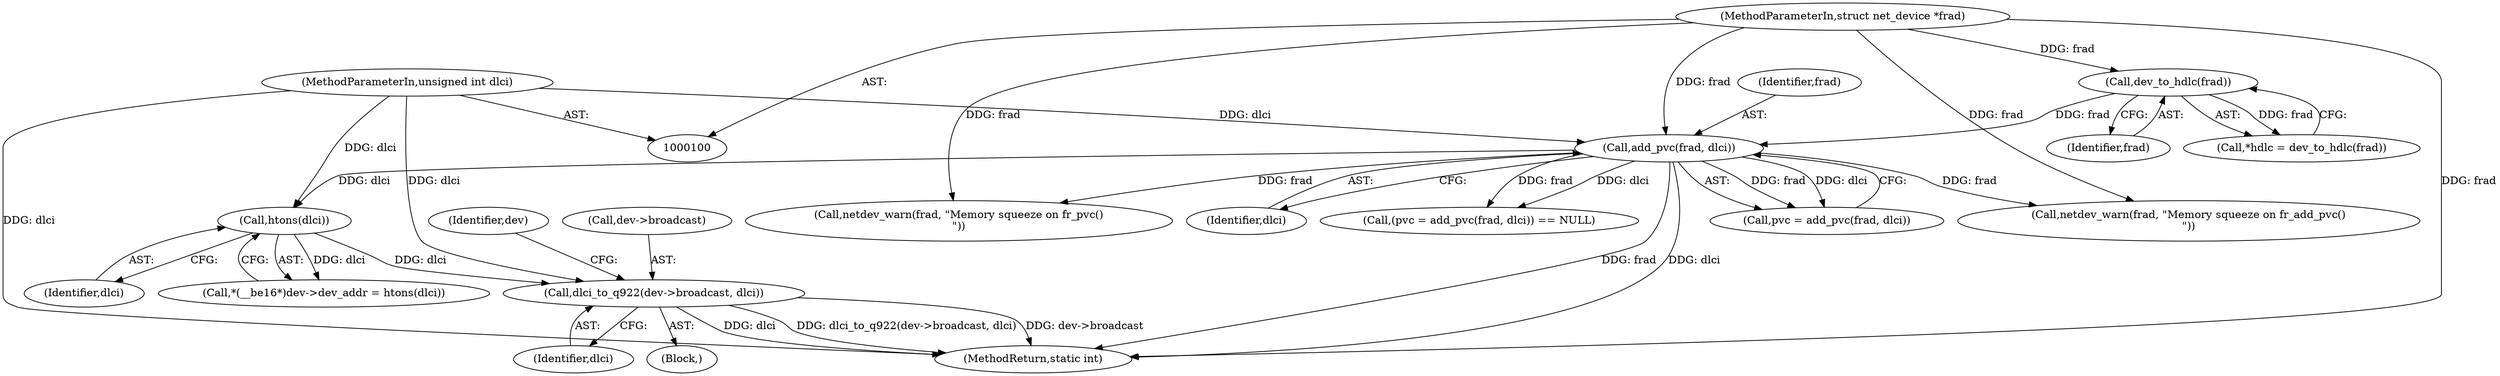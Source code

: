 digraph "0_linux_550fd08c2cebad61c548def135f67aba284c6162_6@pointer" {
"1000194" [label="(Call,dlci_to_q922(dev->broadcast, dlci))"];
"1000192" [label="(Call,htons(dlci))"];
"1000117" [label="(Call,add_pvc(frad, dlci))"];
"1000108" [label="(Call,dev_to_hdlc(frad))"];
"1000101" [label="(MethodParameterIn,struct net_device *frad)"];
"1000102" [label="(MethodParameterIn,unsigned int dlci)"];
"1000195" [label="(Call,dev->broadcast)"];
"1000115" [label="(Call,pvc = add_pvc(frad, dlci))"];
"1000198" [label="(Identifier,dlci)"];
"1000261" [label="(MethodReturn,static int)"];
"1000108" [label="(Call,dev_to_hdlc(frad))"];
"1000119" [label="(Identifier,dlci)"];
"1000201" [label="(Identifier,dev)"];
"1000192" [label="(Call,htons(dlci))"];
"1000194" [label="(Call,dlci_to_q922(dev->broadcast, dlci))"];
"1000117" [label="(Call,add_pvc(frad, dlci))"];
"1000184" [label="(Block,)"];
"1000167" [label="(Call,netdev_warn(frad, \"Memory squeeze on fr_pvc()\n\"))"];
"1000185" [label="(Call,*(__be16*)dev->dev_addr = htons(dlci))"];
"1000101" [label="(MethodParameterIn,struct net_device *frad)"];
"1000102" [label="(MethodParameterIn,unsigned int dlci)"];
"1000122" [label="(Call,netdev_warn(frad, \"Memory squeeze on fr_add_pvc()\n\"))"];
"1000114" [label="(Call,(pvc = add_pvc(frad, dlci)) == NULL)"];
"1000109" [label="(Identifier,frad)"];
"1000193" [label="(Identifier,dlci)"];
"1000118" [label="(Identifier,frad)"];
"1000106" [label="(Call,*hdlc = dev_to_hdlc(frad))"];
"1000194" -> "1000184"  [label="AST: "];
"1000194" -> "1000198"  [label="CFG: "];
"1000195" -> "1000194"  [label="AST: "];
"1000198" -> "1000194"  [label="AST: "];
"1000201" -> "1000194"  [label="CFG: "];
"1000194" -> "1000261"  [label="DDG: dlci_to_q922(dev->broadcast, dlci)"];
"1000194" -> "1000261"  [label="DDG: dev->broadcast"];
"1000194" -> "1000261"  [label="DDG: dlci"];
"1000192" -> "1000194"  [label="DDG: dlci"];
"1000102" -> "1000194"  [label="DDG: dlci"];
"1000192" -> "1000185"  [label="AST: "];
"1000192" -> "1000193"  [label="CFG: "];
"1000193" -> "1000192"  [label="AST: "];
"1000185" -> "1000192"  [label="CFG: "];
"1000192" -> "1000185"  [label="DDG: dlci"];
"1000117" -> "1000192"  [label="DDG: dlci"];
"1000102" -> "1000192"  [label="DDG: dlci"];
"1000117" -> "1000115"  [label="AST: "];
"1000117" -> "1000119"  [label="CFG: "];
"1000118" -> "1000117"  [label="AST: "];
"1000119" -> "1000117"  [label="AST: "];
"1000115" -> "1000117"  [label="CFG: "];
"1000117" -> "1000261"  [label="DDG: frad"];
"1000117" -> "1000261"  [label="DDG: dlci"];
"1000117" -> "1000114"  [label="DDG: frad"];
"1000117" -> "1000114"  [label="DDG: dlci"];
"1000117" -> "1000115"  [label="DDG: frad"];
"1000117" -> "1000115"  [label="DDG: dlci"];
"1000108" -> "1000117"  [label="DDG: frad"];
"1000101" -> "1000117"  [label="DDG: frad"];
"1000102" -> "1000117"  [label="DDG: dlci"];
"1000117" -> "1000122"  [label="DDG: frad"];
"1000117" -> "1000167"  [label="DDG: frad"];
"1000108" -> "1000106"  [label="AST: "];
"1000108" -> "1000109"  [label="CFG: "];
"1000109" -> "1000108"  [label="AST: "];
"1000106" -> "1000108"  [label="CFG: "];
"1000108" -> "1000106"  [label="DDG: frad"];
"1000101" -> "1000108"  [label="DDG: frad"];
"1000101" -> "1000100"  [label="AST: "];
"1000101" -> "1000261"  [label="DDG: frad"];
"1000101" -> "1000122"  [label="DDG: frad"];
"1000101" -> "1000167"  [label="DDG: frad"];
"1000102" -> "1000100"  [label="AST: "];
"1000102" -> "1000261"  [label="DDG: dlci"];
}
